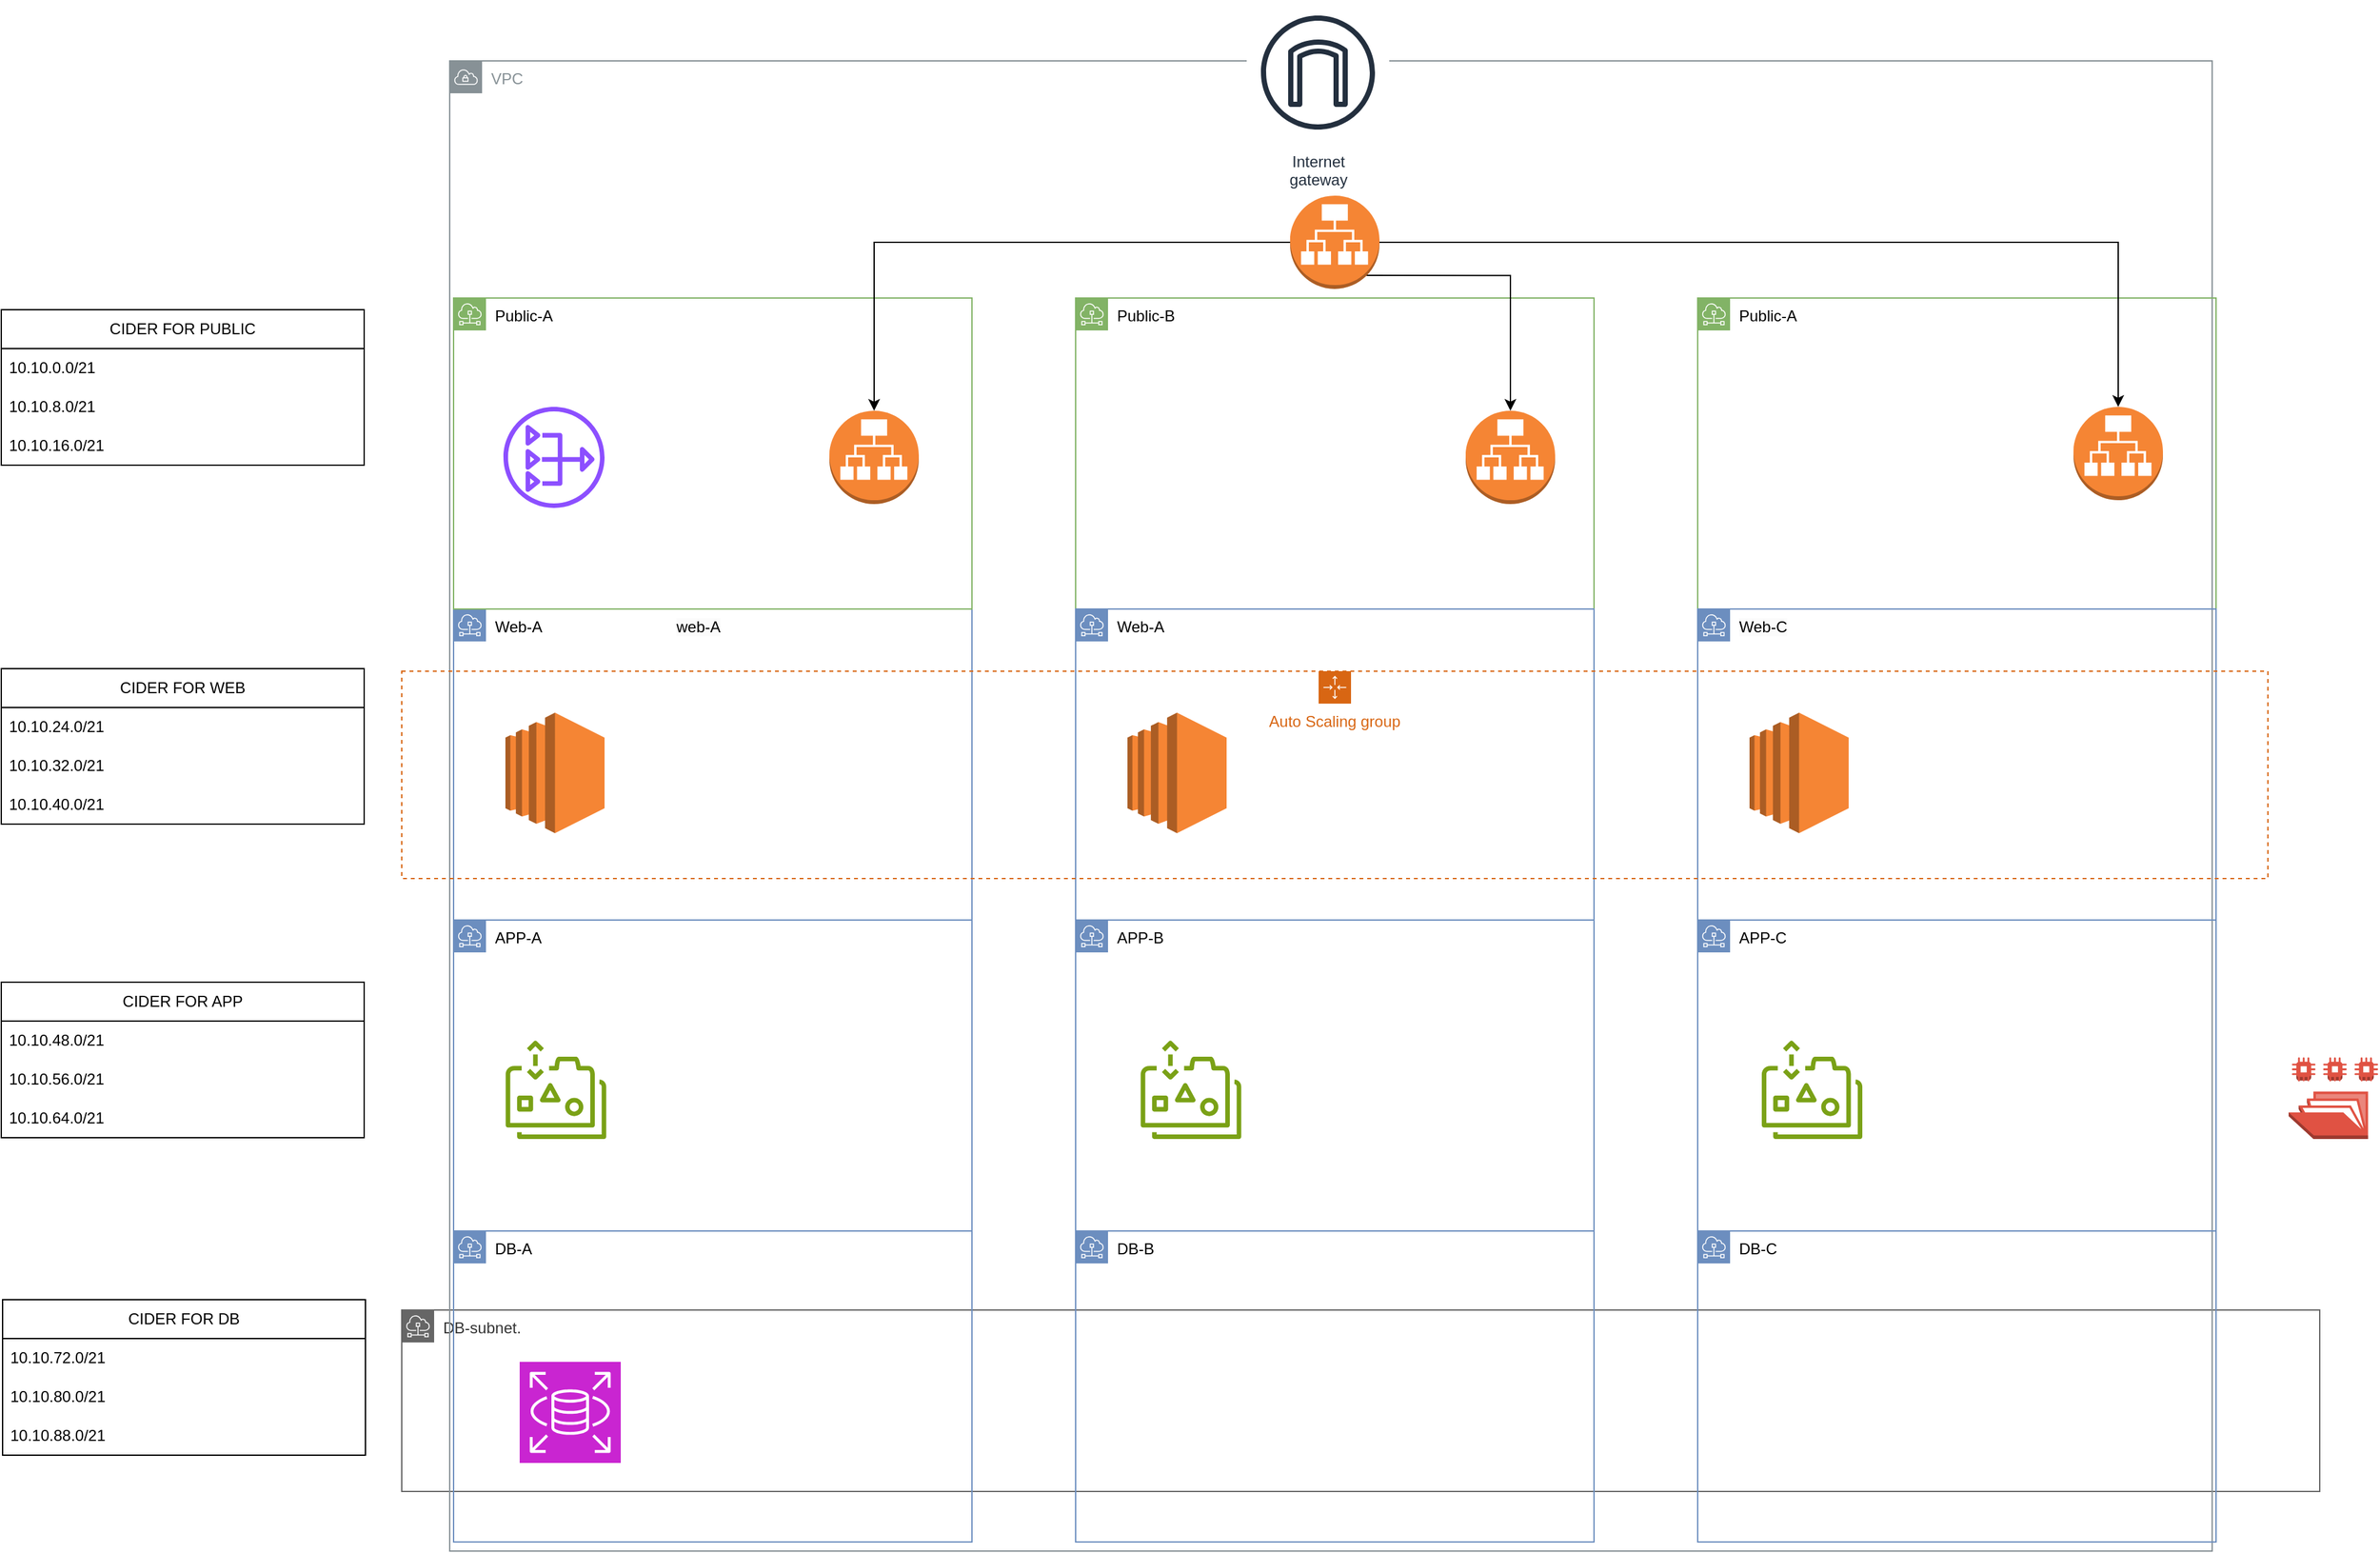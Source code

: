 <mxfile version="24.5.2" type="device">
  <diagram name="Page-1" id="EtqY9ef5R0HnIXGsWroe">
    <mxGraphModel dx="3241" dy="1301" grid="1" gridSize="10" guides="1" tooltips="1" connect="1" arrows="1" fold="1" page="1" pageScale="1" pageWidth="850" pageHeight="1100" math="0" shadow="0">
      <root>
        <mxCell id="0" />
        <mxCell id="1" parent="0" />
        <mxCell id="uiVNcleZS2NONelVLu9x-12" value="DB-subnet." style="sketch=0;outlineConnect=0;html=1;whiteSpace=wrap;fontSize=12;fontStyle=0;shape=mxgraph.aws4.group;grIcon=mxgraph.aws4.group_subnet;strokeColor=#666666;fillColor=none;verticalAlign=top;align=left;spacingLeft=30;fontColor=#333333;dashed=0;" vertex="1" parent="1">
          <mxGeometry x="-448" y="1010" width="1480" height="140" as="geometry" />
        </mxCell>
        <mxCell id="noFY6bneQY5HsLSkB6Op-1" value="VPC" style="sketch=0;outlineConnect=0;gradientColor=none;html=1;whiteSpace=wrap;fontSize=12;fontStyle=0;shape=mxgraph.aws4.group;grIcon=mxgraph.aws4.group_vpc;strokeColor=#879196;fillColor=none;verticalAlign=top;align=left;spacingLeft=30;fontColor=#879196;dashed=0;" parent="1" vertex="1">
          <mxGeometry x="-411" y="46" width="1360" height="1150" as="geometry" />
        </mxCell>
        <mxCell id="noFY6bneQY5HsLSkB6Op-2" value="&lt;span style=&quot;color: rgb(0, 0, 0); text-align: center; text-wrap: nowrap;&quot;&gt;Web-A&lt;/span&gt;" style="sketch=0;outlineConnect=0;html=1;whiteSpace=wrap;fontSize=12;fontStyle=0;shape=mxgraph.aws4.group;grIcon=mxgraph.aws4.group_subnet;strokeColor=#6c8ebf;fillColor=none;verticalAlign=top;align=left;spacingLeft=30;dashed=0;" parent="1" vertex="1">
          <mxGeometry x="-408" y="469" width="400" height="240" as="geometry" />
        </mxCell>
        <mxCell id="noFY6bneQY5HsLSkB6Op-3" value="APP-A" style="sketch=0;outlineConnect=0;html=1;whiteSpace=wrap;fontSize=12;fontStyle=0;shape=mxgraph.aws4.group;grIcon=mxgraph.aws4.group_subnet;strokeColor=#6c8ebf;fillColor=none;verticalAlign=top;align=left;spacingLeft=30;dashed=0;" parent="1" vertex="1">
          <mxGeometry x="-408" y="709" width="400" height="240" as="geometry" />
        </mxCell>
        <mxCell id="noFY6bneQY5HsLSkB6Op-4" value="&lt;span style=&quot;color: rgb(0, 0, 0); text-align: center; text-wrap: nowrap;&quot;&gt;Public-A&lt;/span&gt;" style="sketch=0;outlineConnect=0;html=1;whiteSpace=wrap;fontSize=12;fontStyle=0;shape=mxgraph.aws4.group;grIcon=mxgraph.aws4.group_subnet;strokeColor=#82b366;fillColor=none;verticalAlign=top;align=left;spacingLeft=30;dashed=0;" parent="1" vertex="1">
          <mxGeometry x="-408" y="229" width="400" height="240" as="geometry" />
        </mxCell>
        <mxCell id="noFY6bneQY5HsLSkB6Op-5" value="&lt;span style=&quot;color: rgb(0, 0, 0); text-align: center; text-wrap: nowrap;&quot;&gt;Public-B&lt;/span&gt;" style="sketch=0;outlineConnect=0;html=1;whiteSpace=wrap;fontSize=12;fontStyle=0;shape=mxgraph.aws4.group;grIcon=mxgraph.aws4.group_subnet;strokeColor=#82b366;fillColor=none;verticalAlign=top;align=left;spacingLeft=30;dashed=0;" parent="1" vertex="1">
          <mxGeometry x="72" y="229" width="400" height="240" as="geometry" />
        </mxCell>
        <mxCell id="noFY6bneQY5HsLSkB6Op-6" value="&lt;div&gt;&lt;span style=&quot;color: rgb(0, 0, 0); text-align: center; text-wrap: nowrap;&quot;&gt;Public-A&lt;/span&gt;&lt;br&gt;&lt;/div&gt;" style="sketch=0;outlineConnect=0;html=1;whiteSpace=wrap;fontSize=12;fontStyle=0;shape=mxgraph.aws4.group;grIcon=mxgraph.aws4.group_subnet;strokeColor=#82b366;fillColor=none;verticalAlign=top;align=left;spacingLeft=30;dashed=0;" parent="1" vertex="1">
          <mxGeometry x="552" y="229" width="400" height="240" as="geometry" />
        </mxCell>
        <mxCell id="noFY6bneQY5HsLSkB6Op-7" value="&lt;span style=&quot;color: rgb(0, 0, 0); text-align: center; text-wrap: nowrap;&quot;&gt;Web-A&lt;/span&gt;" style="sketch=0;outlineConnect=0;html=1;whiteSpace=wrap;fontSize=12;fontStyle=0;shape=mxgraph.aws4.group;grIcon=mxgraph.aws4.group_subnet;strokeColor=#6c8ebf;fillColor=none;verticalAlign=top;align=left;spacingLeft=30;dashed=0;" parent="1" vertex="1">
          <mxGeometry x="72" y="469" width="400" height="240" as="geometry" />
        </mxCell>
        <mxCell id="noFY6bneQY5HsLSkB6Op-8" value="&lt;span style=&quot;color: rgb(0, 0, 0); font-family: Helvetica; font-size: 12px; font-style: normal; font-variant-ligatures: normal; font-variant-caps: normal; font-weight: 400; letter-spacing: normal; orphans: 2; text-align: center; text-indent: 0px; text-transform: none; widows: 2; word-spacing: 0px; -webkit-text-stroke-width: 0px; white-space: nowrap; background-color: rgb(251, 251, 251); text-decoration-thickness: initial; text-decoration-style: initial; text-decoration-color: initial; display: inline !important; float: none;&quot;&gt;Web-C&lt;/span&gt;" style="sketch=0;outlineConnect=0;html=1;whiteSpace=wrap;fontSize=12;fontStyle=0;shape=mxgraph.aws4.group;grIcon=mxgraph.aws4.group_subnet;strokeColor=#6c8ebf;fillColor=none;verticalAlign=top;align=left;spacingLeft=30;dashed=0;" parent="1" vertex="1">
          <mxGeometry x="552" y="469" width="400" height="240" as="geometry" />
        </mxCell>
        <mxCell id="noFY6bneQY5HsLSkB6Op-9" value="APP-C" style="sketch=0;outlineConnect=0;html=1;whiteSpace=wrap;fontSize=12;fontStyle=0;shape=mxgraph.aws4.group;grIcon=mxgraph.aws4.group_subnet;strokeColor=#6c8ebf;fillColor=none;verticalAlign=top;align=left;spacingLeft=30;dashed=0;" parent="1" vertex="1">
          <mxGeometry x="552" y="709" width="400" height="240" as="geometry" />
        </mxCell>
        <mxCell id="noFY6bneQY5HsLSkB6Op-10" value="APP-B" style="sketch=0;outlineConnect=0;html=1;whiteSpace=wrap;fontSize=12;fontStyle=0;shape=mxgraph.aws4.group;grIcon=mxgraph.aws4.group_subnet;strokeColor=#6c8ebf;fillColor=none;verticalAlign=top;align=left;spacingLeft=30;dashed=0;" parent="1" vertex="1">
          <mxGeometry x="72" y="709" width="400" height="240" as="geometry" />
        </mxCell>
        <mxCell id="noFY6bneQY5HsLSkB6Op-11" value="DB-A" style="sketch=0;outlineConnect=0;html=1;whiteSpace=wrap;fontSize=12;fontStyle=0;shape=mxgraph.aws4.group;grIcon=mxgraph.aws4.group_subnet;strokeColor=#6c8ebf;fillColor=none;verticalAlign=top;align=left;spacingLeft=30;dashed=0;" parent="1" vertex="1">
          <mxGeometry x="-408" y="949" width="400" height="240" as="geometry" />
        </mxCell>
        <mxCell id="noFY6bneQY5HsLSkB6Op-12" value="DB-B" style="sketch=0;outlineConnect=0;html=1;whiteSpace=wrap;fontSize=12;fontStyle=0;shape=mxgraph.aws4.group;grIcon=mxgraph.aws4.group_subnet;strokeColor=#6c8ebf;fillColor=none;verticalAlign=top;align=left;spacingLeft=30;dashed=0;" parent="1" vertex="1">
          <mxGeometry x="72" y="949" width="400" height="240" as="geometry" />
        </mxCell>
        <mxCell id="noFY6bneQY5HsLSkB6Op-13" value="DB-C" style="sketch=0;outlineConnect=0;html=1;whiteSpace=wrap;fontSize=12;fontStyle=0;shape=mxgraph.aws4.group;grIcon=mxgraph.aws4.group_subnet;strokeColor=#6c8ebf;fillColor=none;verticalAlign=top;align=left;spacingLeft=30;dashed=0;" parent="1" vertex="1">
          <mxGeometry x="552" y="949" width="400" height="240" as="geometry" />
        </mxCell>
        <mxCell id="noFY6bneQY5HsLSkB6Op-14" value="Internet&#xa;gateway" style="sketch=0;outlineConnect=0;fontColor=#232F3E;gradientColor=none;strokeColor=#232F3E;fillColor=#ffffff;dashed=0;verticalLabelPosition=bottom;verticalAlign=top;align=center;html=1;fontSize=12;fontStyle=0;aspect=fixed;shape=mxgraph.aws4.resourceIcon;resIcon=mxgraph.aws4.internet_gateway;" parent="1" vertex="1">
          <mxGeometry x="204" width="110" height="110" as="geometry" />
        </mxCell>
        <mxCell id="noFY6bneQY5HsLSkB6Op-15" value="" style="sketch=0;outlineConnect=0;fontColor=#232F3E;gradientColor=none;fillColor=#8C4FFF;strokeColor=none;dashed=0;verticalLabelPosition=bottom;verticalAlign=top;align=center;html=1;fontSize=12;fontStyle=0;aspect=fixed;pointerEvents=1;shape=mxgraph.aws4.nat_gateway;" parent="1" vertex="1">
          <mxGeometry x="-369.5" y="313" width="78" height="78" as="geometry" />
        </mxCell>
        <mxCell id="noFY6bneQY5HsLSkB6Op-19" value="" style="outlineConnect=0;dashed=0;verticalLabelPosition=bottom;verticalAlign=top;align=center;html=1;shape=mxgraph.aws3.ec2;fillColor=#F58534;gradientColor=none;" parent="1" vertex="1">
          <mxGeometry x="-368" y="549" width="76.5" height="93" as="geometry" />
        </mxCell>
        <mxCell id="noFY6bneQY5HsLSkB6Op-20" value="" style="outlineConnect=0;dashed=0;verticalLabelPosition=bottom;verticalAlign=top;align=center;html=1;shape=mxgraph.aws3.ec2;fillColor=#F58534;gradientColor=none;" parent="1" vertex="1">
          <mxGeometry x="112" y="549" width="76.5" height="93" as="geometry" />
        </mxCell>
        <mxCell id="noFY6bneQY5HsLSkB6Op-21" value="" style="outlineConnect=0;dashed=0;verticalLabelPosition=bottom;verticalAlign=top;align=center;html=1;shape=mxgraph.aws3.ec2;fillColor=#F58534;gradientColor=none;" parent="1" vertex="1">
          <mxGeometry x="592" y="549" width="76.5" height="93" as="geometry" />
        </mxCell>
        <mxCell id="noFY6bneQY5HsLSkB6Op-22" value="Auto Scaling group" style="points=[[0,0],[0.25,0],[0.5,0],[0.75,0],[1,0],[1,0.25],[1,0.5],[1,0.75],[1,1],[0.75,1],[0.5,1],[0.25,1],[0,1],[0,0.75],[0,0.5],[0,0.25]];outlineConnect=0;gradientColor=none;html=1;whiteSpace=wrap;fontSize=12;fontStyle=0;container=1;pointerEvents=0;collapsible=0;recursiveResize=0;shape=mxgraph.aws4.groupCenter;grIcon=mxgraph.aws4.group_auto_scaling_group;grStroke=1;strokeColor=#D86613;fillColor=none;verticalAlign=top;align=center;fontColor=#D86613;dashed=1;spacingTop=25;" parent="1" vertex="1">
          <mxGeometry x="-448" y="517" width="1440" height="160" as="geometry" />
        </mxCell>
        <mxCell id="noFY6bneQY5HsLSkB6Op-23" value="" style="outlineConnect=0;dashed=0;verticalLabelPosition=bottom;verticalAlign=top;align=center;html=1;shape=mxgraph.aws3.application_load_balancer;fillColor=#F58534;gradientColor=none;" parent="1" vertex="1">
          <mxGeometry x="-118" y="316" width="69" height="72" as="geometry" />
        </mxCell>
        <mxCell id="noFY6bneQY5HsLSkB6Op-24" value="" style="outlineConnect=0;dashed=0;verticalLabelPosition=bottom;verticalAlign=top;align=center;html=1;shape=mxgraph.aws3.application_load_balancer;fillColor=#F58534;gradientColor=none;" parent="1" vertex="1">
          <mxGeometry x="373" y="316" width="69" height="72" as="geometry" />
        </mxCell>
        <mxCell id="noFY6bneQY5HsLSkB6Op-25" value="" style="outlineConnect=0;dashed=0;verticalLabelPosition=bottom;verticalAlign=top;align=center;html=1;shape=mxgraph.aws3.application_load_balancer;fillColor=#F58534;gradientColor=none;" parent="1" vertex="1">
          <mxGeometry x="842" y="313" width="69" height="72" as="geometry" />
        </mxCell>
        <mxCell id="noFY6bneQY5HsLSkB6Op-29" value="" style="sketch=0;points=[[0,0,0],[0.25,0,0],[0.5,0,0],[0.75,0,0],[1,0,0],[0,1,0],[0.25,1,0],[0.5,1,0],[0.75,1,0],[1,1,0],[0,0.25,0],[0,0.5,0],[0,0.75,0],[1,0.25,0],[1,0.5,0],[1,0.75,0]];outlineConnect=0;fontColor=#232F3E;fillColor=#C925D1;strokeColor=#ffffff;dashed=0;verticalLabelPosition=bottom;verticalAlign=top;align=center;html=1;fontSize=12;fontStyle=0;aspect=fixed;shape=mxgraph.aws4.resourceIcon;resIcon=mxgraph.aws4.rds;" parent="1" vertex="1">
          <mxGeometry x="-357" y="1050" width="78" height="78" as="geometry" />
        </mxCell>
        <mxCell id="noFY6bneQY5HsLSkB6Op-35" value="&lt;meta charset=&quot;utf-8&quot;&gt;&lt;span style=&quot;color: rgb(0, 0, 0); font-family: Helvetica; font-size: 12px; font-style: normal; font-variant-ligatures: normal; font-variant-caps: normal; font-weight: 400; letter-spacing: normal; orphans: 2; text-align: center; text-indent: 0px; text-transform: none; widows: 2; word-spacing: 0px; -webkit-text-stroke-width: 0px; white-space: nowrap; background-color: rgb(251, 251, 251); text-decoration-thickness: initial; text-decoration-style: initial; text-decoration-color: initial; display: inline !important; float: none;&quot;&gt;web-A&lt;/span&gt;" style="text;whiteSpace=wrap;html=1;" parent="1" vertex="1">
          <mxGeometry x="-238" y="469" width="70" height="40" as="geometry" />
        </mxCell>
        <mxCell id="noFY6bneQY5HsLSkB6Op-36" value="CIDER FOR PUBLIC" style="swimlane;fontStyle=0;childLayout=stackLayout;horizontal=1;startSize=30;horizontalStack=0;resizeParent=1;resizeParentMax=0;resizeLast=0;collapsible=1;marginBottom=0;whiteSpace=wrap;html=1;" parent="1" vertex="1">
          <mxGeometry x="-757" y="238" width="280" height="120" as="geometry" />
        </mxCell>
        <mxCell id="noFY6bneQY5HsLSkB6Op-37" value="10.10.0.0/21" style="text;strokeColor=none;fillColor=none;align=left;verticalAlign=middle;spacingLeft=4;spacingRight=4;overflow=hidden;points=[[0,0.5],[1,0.5]];portConstraint=eastwest;rotatable=0;whiteSpace=wrap;html=1;" parent="noFY6bneQY5HsLSkB6Op-36" vertex="1">
          <mxGeometry y="30" width="280" height="30" as="geometry" />
        </mxCell>
        <mxCell id="noFY6bneQY5HsLSkB6Op-38" value="10.10.8.0/21" style="text;strokeColor=none;fillColor=none;align=left;verticalAlign=middle;spacingLeft=4;spacingRight=4;overflow=hidden;points=[[0,0.5],[1,0.5]];portConstraint=eastwest;rotatable=0;whiteSpace=wrap;html=1;" parent="noFY6bneQY5HsLSkB6Op-36" vertex="1">
          <mxGeometry y="60" width="280" height="30" as="geometry" />
        </mxCell>
        <mxCell id="noFY6bneQY5HsLSkB6Op-39" value="10.10.16.0/21" style="text;strokeColor=none;fillColor=none;align=left;verticalAlign=middle;spacingLeft=4;spacingRight=4;overflow=hidden;points=[[0,0.5],[1,0.5]];portConstraint=eastwest;rotatable=0;whiteSpace=wrap;html=1;" parent="noFY6bneQY5HsLSkB6Op-36" vertex="1">
          <mxGeometry y="90" width="280" height="30" as="geometry" />
        </mxCell>
        <mxCell id="noFY6bneQY5HsLSkB6Op-40" value="CIDER FOR WEB" style="swimlane;fontStyle=0;childLayout=stackLayout;horizontal=1;startSize=30;horizontalStack=0;resizeParent=1;resizeParentMax=0;resizeLast=0;collapsible=1;marginBottom=0;whiteSpace=wrap;html=1;" parent="1" vertex="1">
          <mxGeometry x="-757" y="515" width="280" height="120" as="geometry" />
        </mxCell>
        <mxCell id="noFY6bneQY5HsLSkB6Op-41" value="10.10.24.0/21" style="text;strokeColor=none;fillColor=none;align=left;verticalAlign=middle;spacingLeft=4;spacingRight=4;overflow=hidden;points=[[0,0.5],[1,0.5]];portConstraint=eastwest;rotatable=0;whiteSpace=wrap;html=1;" parent="noFY6bneQY5HsLSkB6Op-40" vertex="1">
          <mxGeometry y="30" width="280" height="30" as="geometry" />
        </mxCell>
        <mxCell id="noFY6bneQY5HsLSkB6Op-42" value="10.10.32.0/21" style="text;strokeColor=none;fillColor=none;align=left;verticalAlign=middle;spacingLeft=4;spacingRight=4;overflow=hidden;points=[[0,0.5],[1,0.5]];portConstraint=eastwest;rotatable=0;whiteSpace=wrap;html=1;" parent="noFY6bneQY5HsLSkB6Op-40" vertex="1">
          <mxGeometry y="60" width="280" height="30" as="geometry" />
        </mxCell>
        <mxCell id="noFY6bneQY5HsLSkB6Op-43" value="10.10.40.0/21" style="text;strokeColor=none;fillColor=none;align=left;verticalAlign=middle;spacingLeft=4;spacingRight=4;overflow=hidden;points=[[0,0.5],[1,0.5]];portConstraint=eastwest;rotatable=0;whiteSpace=wrap;html=1;" parent="noFY6bneQY5HsLSkB6Op-40" vertex="1">
          <mxGeometry y="90" width="280" height="30" as="geometry" />
        </mxCell>
        <mxCell id="noFY6bneQY5HsLSkB6Op-44" value="CIDER FOR APP" style="swimlane;fontStyle=0;childLayout=stackLayout;horizontal=1;startSize=30;horizontalStack=0;resizeParent=1;resizeParentMax=0;resizeLast=0;collapsible=1;marginBottom=0;whiteSpace=wrap;html=1;" parent="1" vertex="1">
          <mxGeometry x="-757" y="757" width="280" height="120" as="geometry" />
        </mxCell>
        <mxCell id="noFY6bneQY5HsLSkB6Op-45" value="10.10.48.0/21" style="text;strokeColor=none;fillColor=none;align=left;verticalAlign=middle;spacingLeft=4;spacingRight=4;overflow=hidden;points=[[0,0.5],[1,0.5]];portConstraint=eastwest;rotatable=0;whiteSpace=wrap;html=1;" parent="noFY6bneQY5HsLSkB6Op-44" vertex="1">
          <mxGeometry y="30" width="280" height="30" as="geometry" />
        </mxCell>
        <mxCell id="noFY6bneQY5HsLSkB6Op-46" value="10.10.56.0/21" style="text;strokeColor=none;fillColor=none;align=left;verticalAlign=middle;spacingLeft=4;spacingRight=4;overflow=hidden;points=[[0,0.5],[1,0.5]];portConstraint=eastwest;rotatable=0;whiteSpace=wrap;html=1;" parent="noFY6bneQY5HsLSkB6Op-44" vertex="1">
          <mxGeometry y="60" width="280" height="30" as="geometry" />
        </mxCell>
        <mxCell id="noFY6bneQY5HsLSkB6Op-47" value="10.10.64.0/21" style="text;strokeColor=none;fillColor=none;align=left;verticalAlign=middle;spacingLeft=4;spacingRight=4;overflow=hidden;points=[[0,0.5],[1,0.5]];portConstraint=eastwest;rotatable=0;whiteSpace=wrap;html=1;" parent="noFY6bneQY5HsLSkB6Op-44" vertex="1">
          <mxGeometry y="90" width="280" height="30" as="geometry" />
        </mxCell>
        <mxCell id="noFY6bneQY5HsLSkB6Op-48" value="CIDER FOR DB" style="swimlane;fontStyle=0;childLayout=stackLayout;horizontal=1;startSize=30;horizontalStack=0;resizeParent=1;resizeParentMax=0;resizeLast=0;collapsible=1;marginBottom=0;whiteSpace=wrap;html=1;" parent="1" vertex="1">
          <mxGeometry x="-756" y="1002" width="280" height="120" as="geometry" />
        </mxCell>
        <mxCell id="noFY6bneQY5HsLSkB6Op-49" value="10.10.72.0/21" style="text;strokeColor=none;fillColor=none;align=left;verticalAlign=middle;spacingLeft=4;spacingRight=4;overflow=hidden;points=[[0,0.5],[1,0.5]];portConstraint=eastwest;rotatable=0;whiteSpace=wrap;html=1;" parent="noFY6bneQY5HsLSkB6Op-48" vertex="1">
          <mxGeometry y="30" width="280" height="30" as="geometry" />
        </mxCell>
        <mxCell id="noFY6bneQY5HsLSkB6Op-50" value="10.10.80.0/21" style="text;strokeColor=none;fillColor=none;align=left;verticalAlign=middle;spacingLeft=4;spacingRight=4;overflow=hidden;points=[[0,0.5],[1,0.5]];portConstraint=eastwest;rotatable=0;whiteSpace=wrap;html=1;" parent="noFY6bneQY5HsLSkB6Op-48" vertex="1">
          <mxGeometry y="60" width="280" height="30" as="geometry" />
        </mxCell>
        <mxCell id="noFY6bneQY5HsLSkB6Op-51" value="10.10.88.0/21" style="text;strokeColor=none;fillColor=none;align=left;verticalAlign=middle;spacingLeft=4;spacingRight=4;overflow=hidden;points=[[0,0.5],[1,0.5]];portConstraint=eastwest;rotatable=0;whiteSpace=wrap;html=1;" parent="noFY6bneQY5HsLSkB6Op-48" vertex="1">
          <mxGeometry y="90" width="280" height="30" as="geometry" />
        </mxCell>
        <mxCell id="uiVNcleZS2NONelVLu9x-3" style="edgeStyle=orthogonalEdgeStyle;rounded=0;orthogonalLoop=1;jettySize=auto;html=1;exitX=0;exitY=0.5;exitDx=0;exitDy=0;exitPerimeter=0;" edge="1" parent="1" source="uiVNcleZS2NONelVLu9x-2" target="noFY6bneQY5HsLSkB6Op-23">
          <mxGeometry relative="1" as="geometry" />
        </mxCell>
        <mxCell id="uiVNcleZS2NONelVLu9x-5" style="edgeStyle=orthogonalEdgeStyle;rounded=0;orthogonalLoop=1;jettySize=auto;html=1;exitX=1;exitY=0.5;exitDx=0;exitDy=0;exitPerimeter=0;" edge="1" parent="1" source="uiVNcleZS2NONelVLu9x-2" target="noFY6bneQY5HsLSkB6Op-25">
          <mxGeometry relative="1" as="geometry" />
        </mxCell>
        <mxCell id="uiVNcleZS2NONelVLu9x-6" style="edgeStyle=orthogonalEdgeStyle;rounded=0;orthogonalLoop=1;jettySize=auto;html=1;exitX=0.855;exitY=0.855;exitDx=0;exitDy=0;exitPerimeter=0;" edge="1" parent="1" source="uiVNcleZS2NONelVLu9x-2" target="noFY6bneQY5HsLSkB6Op-24">
          <mxGeometry relative="1" as="geometry" />
        </mxCell>
        <mxCell id="uiVNcleZS2NONelVLu9x-2" value="" style="outlineConnect=0;dashed=0;verticalLabelPosition=bottom;verticalAlign=top;align=center;html=1;shape=mxgraph.aws3.application_load_balancer;fillColor=#F58534;gradientColor=none;" vertex="1" parent="1">
          <mxGeometry x="237.5" y="150" width="69" height="72" as="geometry" />
        </mxCell>
        <mxCell id="uiVNcleZS2NONelVLu9x-7" value="" style="sketch=0;outlineConnect=0;fontColor=#232F3E;gradientColor=none;fillColor=#7AA116;strokeColor=none;dashed=0;verticalLabelPosition=bottom;verticalAlign=top;align=center;html=1;fontSize=12;fontStyle=0;aspect=fixed;pointerEvents=1;shape=mxgraph.aws4.elastic_file_system_infrequent_access;" vertex="1" parent="1">
          <mxGeometry x="122" y="802" width="78" height="76" as="geometry" />
        </mxCell>
        <mxCell id="uiVNcleZS2NONelVLu9x-8" value="" style="sketch=0;outlineConnect=0;fontColor=#232F3E;gradientColor=none;fillColor=#7AA116;strokeColor=none;dashed=0;verticalLabelPosition=bottom;verticalAlign=top;align=center;html=1;fontSize=12;fontStyle=0;aspect=fixed;pointerEvents=1;shape=mxgraph.aws4.elastic_file_system_infrequent_access;" vertex="1" parent="1">
          <mxGeometry x="-368" y="802" width="78" height="76" as="geometry" />
        </mxCell>
        <mxCell id="uiVNcleZS2NONelVLu9x-9" value="" style="sketch=0;outlineConnect=0;fontColor=#232F3E;gradientColor=none;fillColor=#7AA116;strokeColor=none;dashed=0;verticalLabelPosition=bottom;verticalAlign=top;align=center;html=1;fontSize=12;fontStyle=0;aspect=fixed;pointerEvents=1;shape=mxgraph.aws4.elastic_file_system_infrequent_access;" vertex="1" parent="1">
          <mxGeometry x="601.25" y="802" width="78" height="76" as="geometry" />
        </mxCell>
        <mxCell id="uiVNcleZS2NONelVLu9x-10" value="" style="outlineConnect=0;dashed=0;verticalLabelPosition=bottom;verticalAlign=top;align=center;html=1;shape=mxgraph.aws3.efs_share;fillColor=#E05243;gradientColor=none;" vertex="1" parent="1">
          <mxGeometry x="1008" y="815" width="69" height="63" as="geometry" />
        </mxCell>
      </root>
    </mxGraphModel>
  </diagram>
</mxfile>
